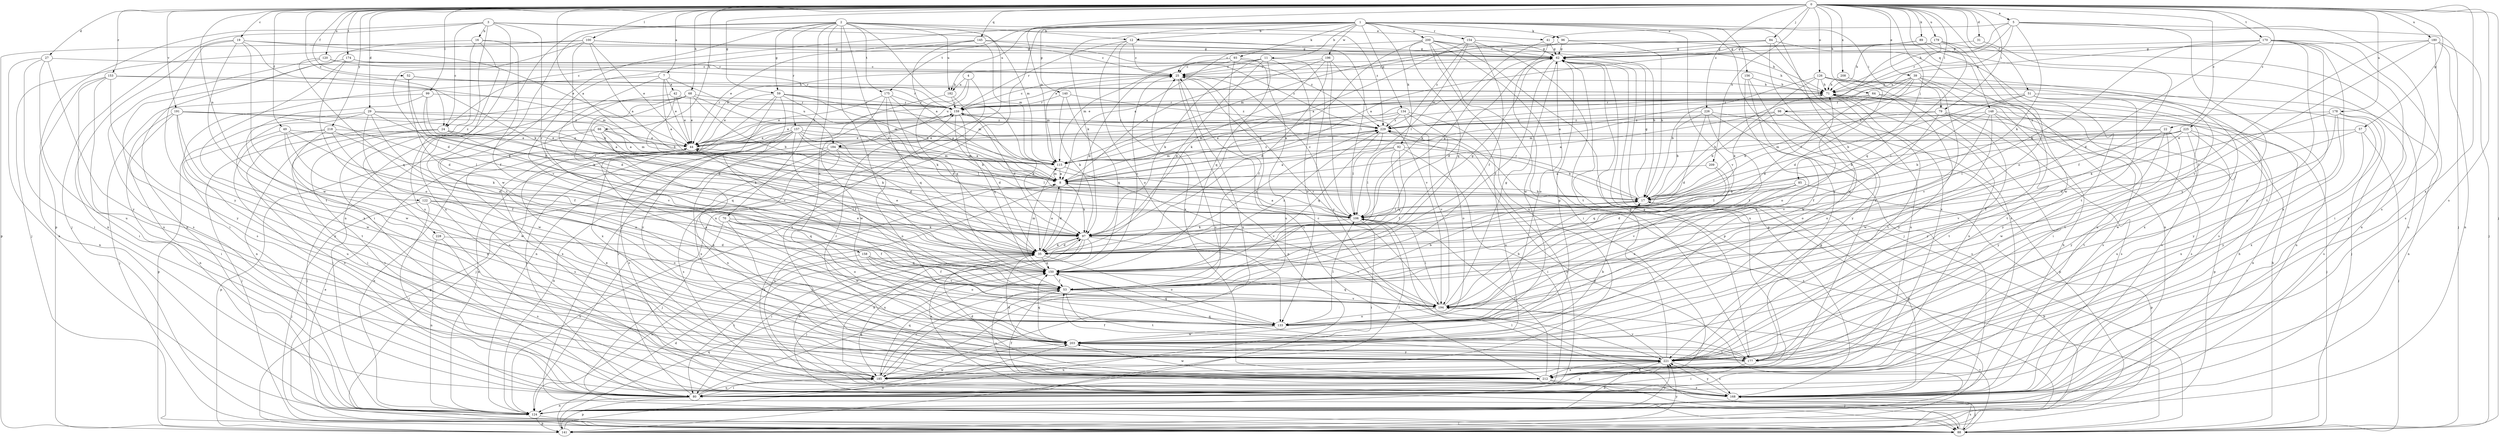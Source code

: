 strict digraph  {
0;
1;
2;
3;
4;
5;
7;
8;
11;
12;
16;
17;
19;
22;
24;
25;
27;
29;
31;
35;
39;
41;
42;
44;
49;
51;
52;
53;
57;
59;
62;
64;
66;
68;
70;
71;
79;
80;
84;
85;
88;
89;
92;
93;
96;
97;
98;
99;
100;
106;
115;
120;
122;
124;
126;
133;
134;
140;
141;
145;
148;
150;
153;
154;
156;
157;
158;
159;
168;
170;
174;
175;
177;
178;
179;
180;
182;
184;
185;
191;
194;
196;
200;
203;
208;
209;
212;
218;
221;
225;
226;
228;
229;
0 -> 5  [label=a];
0 -> 7  [label=a];
0 -> 8  [label=a];
0 -> 19  [label=c];
0 -> 22  [label=c];
0 -> 24  [label=c];
0 -> 27  [label=d];
0 -> 29  [label=d];
0 -> 31  [label=d];
0 -> 39  [label=e];
0 -> 49  [label=f];
0 -> 51  [label=f];
0 -> 52  [label=f];
0 -> 57  [label=g];
0 -> 59  [label=g];
0 -> 64  [label=h];
0 -> 66  [label=h];
0 -> 68  [label=h];
0 -> 79  [label=i];
0 -> 84  [label=j];
0 -> 85  [label=j];
0 -> 88  [label=j];
0 -> 89  [label=k];
0 -> 98  [label=l];
0 -> 99  [label=l];
0 -> 100  [label=l];
0 -> 115  [label=m];
0 -> 120  [label=n];
0 -> 122  [label=n];
0 -> 126  [label=o];
0 -> 133  [label=o];
0 -> 145  [label=q];
0 -> 148  [label=q];
0 -> 153  [label=r];
0 -> 168  [label=s];
0 -> 170  [label=t];
0 -> 174  [label=t];
0 -> 178  [label=u];
0 -> 179  [label=u];
0 -> 180  [label=u];
0 -> 191  [label=v];
0 -> 208  [label=x];
0 -> 209  [label=x];
0 -> 212  [label=x];
0 -> 218  [label=y];
0 -> 225  [label=z];
0 -> 226  [label=z];
1 -> 11  [label=b];
1 -> 12  [label=b];
1 -> 24  [label=c];
1 -> 79  [label=i];
1 -> 92  [label=k];
1 -> 93  [label=k];
1 -> 96  [label=k];
1 -> 97  [label=k];
1 -> 124  [label=n];
1 -> 134  [label=p];
1 -> 140  [label=p];
1 -> 154  [label=r];
1 -> 156  [label=r];
1 -> 175  [label=t];
1 -> 182  [label=u];
1 -> 194  [label=v];
1 -> 196  [label=w];
1 -> 200  [label=w];
1 -> 212  [label=x];
1 -> 221  [label=y];
2 -> 12  [label=b];
2 -> 35  [label=d];
2 -> 41  [label=e];
2 -> 53  [label=f];
2 -> 59  [label=g];
2 -> 70  [label=h];
2 -> 88  [label=j];
2 -> 106  [label=l];
2 -> 124  [label=n];
2 -> 133  [label=o];
2 -> 157  [label=r];
2 -> 175  [label=t];
2 -> 177  [label=t];
2 -> 182  [label=u];
2 -> 203  [label=w];
3 -> 16  [label=b];
3 -> 24  [label=c];
3 -> 88  [label=j];
3 -> 115  [label=m];
3 -> 141  [label=p];
3 -> 158  [label=r];
3 -> 168  [label=s];
3 -> 228  [label=z];
3 -> 229  [label=z];
4 -> 150  [label=q];
4 -> 182  [label=u];
4 -> 184  [label=u];
4 -> 212  [label=x];
5 -> 41  [label=e];
5 -> 71  [label=h];
5 -> 88  [label=j];
5 -> 97  [label=k];
5 -> 159  [label=r];
5 -> 168  [label=s];
5 -> 184  [label=u];
5 -> 221  [label=y];
7 -> 8  [label=a];
7 -> 35  [label=d];
7 -> 42  [label=e];
7 -> 44  [label=e];
7 -> 168  [label=s];
7 -> 184  [label=u];
8 -> 17  [label=b];
8 -> 35  [label=d];
8 -> 88  [label=j];
8 -> 97  [label=k];
8 -> 115  [label=m];
8 -> 185  [label=u];
11 -> 25  [label=c];
11 -> 35  [label=d];
11 -> 97  [label=k];
11 -> 115  [label=m];
11 -> 133  [label=o];
11 -> 150  [label=q];
11 -> 221  [label=y];
12 -> 25  [label=c];
12 -> 62  [label=g];
12 -> 106  [label=l];
12 -> 133  [label=o];
12 -> 159  [label=r];
12 -> 212  [label=x];
16 -> 53  [label=f];
16 -> 62  [label=g];
16 -> 80  [label=i];
16 -> 124  [label=n];
16 -> 185  [label=u];
17 -> 62  [label=g];
17 -> 71  [label=h];
17 -> 106  [label=l];
17 -> 159  [label=r];
19 -> 44  [label=e];
19 -> 62  [label=g];
19 -> 97  [label=k];
19 -> 124  [label=n];
19 -> 177  [label=t];
19 -> 203  [label=w];
19 -> 221  [label=y];
22 -> 17  [label=b];
22 -> 44  [label=e];
22 -> 177  [label=t];
22 -> 194  [label=v];
22 -> 203  [label=w];
22 -> 221  [label=y];
24 -> 44  [label=e];
24 -> 80  [label=i];
24 -> 88  [label=j];
24 -> 97  [label=k];
24 -> 150  [label=q];
24 -> 168  [label=s];
25 -> 71  [label=h];
25 -> 115  [label=m];
25 -> 141  [label=p];
25 -> 185  [label=u];
25 -> 194  [label=v];
27 -> 25  [label=c];
27 -> 80  [label=i];
27 -> 124  [label=n];
27 -> 185  [label=u];
27 -> 221  [label=y];
29 -> 8  [label=a];
29 -> 17  [label=b];
29 -> 53  [label=f];
29 -> 141  [label=p];
29 -> 203  [label=w];
29 -> 221  [label=y];
29 -> 229  [label=z];
31 -> 53  [label=f];
31 -> 62  [label=g];
35 -> 8  [label=a];
35 -> 44  [label=e];
35 -> 62  [label=g];
35 -> 80  [label=i];
35 -> 97  [label=k];
35 -> 133  [label=o];
35 -> 150  [label=q];
35 -> 229  [label=z];
39 -> 8  [label=a];
39 -> 44  [label=e];
39 -> 71  [label=h];
39 -> 106  [label=l];
39 -> 177  [label=t];
39 -> 185  [label=u];
39 -> 194  [label=v];
39 -> 212  [label=x];
39 -> 229  [label=z];
41 -> 62  [label=g];
41 -> 80  [label=i];
41 -> 97  [label=k];
42 -> 17  [label=b];
42 -> 44  [label=e];
42 -> 159  [label=r];
42 -> 194  [label=v];
44 -> 115  [label=m];
44 -> 124  [label=n];
44 -> 141  [label=p];
44 -> 168  [label=s];
49 -> 44  [label=e];
49 -> 53  [label=f];
49 -> 97  [label=k];
49 -> 185  [label=u];
49 -> 203  [label=w];
51 -> 17  [label=b];
51 -> 106  [label=l];
51 -> 124  [label=n];
51 -> 159  [label=r];
51 -> 177  [label=t];
51 -> 221  [label=y];
52 -> 35  [label=d];
52 -> 71  [label=h];
52 -> 97  [label=k];
52 -> 159  [label=r];
53 -> 17  [label=b];
53 -> 44  [label=e];
53 -> 168  [label=s];
53 -> 177  [label=t];
53 -> 185  [label=u];
53 -> 194  [label=v];
57 -> 35  [label=d];
57 -> 44  [label=e];
57 -> 88  [label=j];
57 -> 221  [label=y];
59 -> 8  [label=a];
59 -> 44  [label=e];
59 -> 97  [label=k];
59 -> 115  [label=m];
59 -> 159  [label=r];
59 -> 194  [label=v];
59 -> 212  [label=x];
59 -> 221  [label=y];
62 -> 25  [label=c];
62 -> 35  [label=d];
62 -> 44  [label=e];
62 -> 53  [label=f];
62 -> 133  [label=o];
62 -> 185  [label=u];
64 -> 8  [label=a];
64 -> 35  [label=d];
64 -> 159  [label=r];
64 -> 168  [label=s];
64 -> 221  [label=y];
66 -> 44  [label=e];
66 -> 88  [label=j];
66 -> 97  [label=k];
66 -> 115  [label=m];
66 -> 133  [label=o];
66 -> 212  [label=x];
68 -> 17  [label=b];
68 -> 35  [label=d];
68 -> 44  [label=e];
68 -> 53  [label=f];
68 -> 115  [label=m];
68 -> 124  [label=n];
68 -> 159  [label=r];
68 -> 168  [label=s];
70 -> 53  [label=f];
70 -> 97  [label=k];
70 -> 124  [label=n];
70 -> 133  [label=o];
70 -> 203  [label=w];
70 -> 221  [label=y];
71 -> 159  [label=r];
71 -> 168  [label=s];
71 -> 177  [label=t];
71 -> 212  [label=x];
79 -> 17  [label=b];
79 -> 115  [label=m];
79 -> 141  [label=p];
79 -> 168  [label=s];
79 -> 177  [label=t];
79 -> 194  [label=v];
79 -> 229  [label=z];
80 -> 106  [label=l];
80 -> 124  [label=n];
80 -> 141  [label=p];
80 -> 150  [label=q];
80 -> 159  [label=r];
80 -> 185  [label=u];
80 -> 203  [label=w];
80 -> 221  [label=y];
84 -> 25  [label=c];
84 -> 44  [label=e];
84 -> 62  [label=g];
84 -> 124  [label=n];
84 -> 203  [label=w];
84 -> 212  [label=x];
85 -> 17  [label=b];
85 -> 35  [label=d];
85 -> 106  [label=l];
85 -> 133  [label=o];
85 -> 141  [label=p];
88 -> 44  [label=e];
88 -> 71  [label=h];
88 -> 106  [label=l];
88 -> 168  [label=s];
88 -> 194  [label=v];
88 -> 229  [label=z];
89 -> 8  [label=a];
89 -> 62  [label=g];
89 -> 124  [label=n];
89 -> 177  [label=t];
92 -> 8  [label=a];
92 -> 17  [label=b];
92 -> 53  [label=f];
92 -> 80  [label=i];
92 -> 106  [label=l];
92 -> 115  [label=m];
92 -> 150  [label=q];
93 -> 25  [label=c];
93 -> 35  [label=d];
93 -> 53  [label=f];
93 -> 71  [label=h];
93 -> 185  [label=u];
96 -> 17  [label=b];
96 -> 62  [label=g];
96 -> 115  [label=m];
96 -> 168  [label=s];
97 -> 35  [label=d];
97 -> 80  [label=i];
97 -> 88  [label=j];
97 -> 168  [label=s];
97 -> 185  [label=u];
97 -> 194  [label=v];
98 -> 8  [label=a];
98 -> 17  [label=b];
98 -> 88  [label=j];
98 -> 133  [label=o];
98 -> 229  [label=z];
99 -> 88  [label=j];
99 -> 97  [label=k];
99 -> 106  [label=l];
99 -> 159  [label=r];
99 -> 203  [label=w];
100 -> 8  [label=a];
100 -> 25  [label=c];
100 -> 35  [label=d];
100 -> 44  [label=e];
100 -> 62  [label=g];
100 -> 71  [label=h];
100 -> 88  [label=j];
100 -> 97  [label=k];
100 -> 141  [label=p];
106 -> 8  [label=a];
106 -> 25  [label=c];
106 -> 62  [label=g];
106 -> 80  [label=i];
106 -> 97  [label=k];
115 -> 8  [label=a];
115 -> 194  [label=v];
115 -> 229  [label=z];
120 -> 25  [label=c];
120 -> 150  [label=q];
120 -> 159  [label=r];
120 -> 168  [label=s];
122 -> 80  [label=i];
122 -> 88  [label=j];
122 -> 106  [label=l];
122 -> 133  [label=o];
122 -> 150  [label=q];
124 -> 71  [label=h];
124 -> 88  [label=j];
124 -> 141  [label=p];
124 -> 221  [label=y];
124 -> 229  [label=z];
126 -> 17  [label=b];
126 -> 71  [label=h];
126 -> 80  [label=i];
126 -> 88  [label=j];
126 -> 97  [label=k];
126 -> 124  [label=n];
126 -> 168  [label=s];
126 -> 185  [label=u];
133 -> 71  [label=h];
133 -> 106  [label=l];
133 -> 150  [label=q];
133 -> 203  [label=w];
134 -> 44  [label=e];
134 -> 115  [label=m];
134 -> 133  [label=o];
134 -> 185  [label=u];
134 -> 194  [label=v];
134 -> 229  [label=z];
140 -> 97  [label=k];
140 -> 150  [label=q];
140 -> 159  [label=r];
140 -> 229  [label=z];
141 -> 17  [label=b];
141 -> 35  [label=d];
141 -> 62  [label=g];
141 -> 150  [label=q];
141 -> 203  [label=w];
141 -> 221  [label=y];
145 -> 8  [label=a];
145 -> 44  [label=e];
145 -> 62  [label=g];
145 -> 115  [label=m];
145 -> 194  [label=v];
145 -> 229  [label=z];
148 -> 53  [label=f];
148 -> 124  [label=n];
148 -> 133  [label=o];
148 -> 168  [label=s];
148 -> 203  [label=w];
148 -> 221  [label=y];
148 -> 229  [label=z];
150 -> 25  [label=c];
150 -> 53  [label=f];
150 -> 115  [label=m];
150 -> 229  [label=z];
153 -> 71  [label=h];
153 -> 80  [label=i];
153 -> 115  [label=m];
153 -> 124  [label=n];
153 -> 185  [label=u];
153 -> 221  [label=y];
154 -> 8  [label=a];
154 -> 53  [label=f];
154 -> 62  [label=g];
154 -> 106  [label=l];
154 -> 177  [label=t];
154 -> 229  [label=z];
156 -> 71  [label=h];
156 -> 133  [label=o];
156 -> 203  [label=w];
156 -> 221  [label=y];
157 -> 8  [label=a];
157 -> 17  [label=b];
157 -> 35  [label=d];
157 -> 44  [label=e];
157 -> 53  [label=f];
157 -> 80  [label=i];
157 -> 106  [label=l];
157 -> 124  [label=n];
157 -> 168  [label=s];
157 -> 212  [label=x];
158 -> 53  [label=f];
158 -> 124  [label=n];
158 -> 133  [label=o];
158 -> 150  [label=q];
158 -> 194  [label=v];
159 -> 25  [label=c];
159 -> 35  [label=d];
159 -> 88  [label=j];
159 -> 97  [label=k];
159 -> 150  [label=q];
159 -> 229  [label=z];
168 -> 8  [label=a];
168 -> 17  [label=b];
168 -> 53  [label=f];
168 -> 62  [label=g];
168 -> 71  [label=h];
168 -> 88  [label=j];
168 -> 221  [label=y];
170 -> 35  [label=d];
170 -> 62  [label=g];
170 -> 71  [label=h];
170 -> 80  [label=i];
170 -> 97  [label=k];
170 -> 168  [label=s];
170 -> 177  [label=t];
170 -> 212  [label=x];
170 -> 221  [label=y];
174 -> 25  [label=c];
174 -> 80  [label=i];
174 -> 133  [label=o];
174 -> 212  [label=x];
174 -> 229  [label=z];
175 -> 8  [label=a];
175 -> 35  [label=d];
175 -> 44  [label=e];
175 -> 150  [label=q];
175 -> 159  [label=r];
175 -> 203  [label=w];
177 -> 62  [label=g];
177 -> 80  [label=i];
177 -> 150  [label=q];
177 -> 159  [label=r];
177 -> 212  [label=x];
178 -> 97  [label=k];
178 -> 168  [label=s];
178 -> 203  [label=w];
178 -> 212  [label=x];
178 -> 221  [label=y];
178 -> 229  [label=z];
179 -> 62  [label=g];
179 -> 71  [label=h];
179 -> 115  [label=m];
179 -> 124  [label=n];
179 -> 150  [label=q];
179 -> 203  [label=w];
180 -> 53  [label=f];
180 -> 62  [label=g];
180 -> 80  [label=i];
180 -> 88  [label=j];
180 -> 124  [label=n];
180 -> 194  [label=v];
182 -> 35  [label=d];
182 -> 124  [label=n];
182 -> 159  [label=r];
184 -> 106  [label=l];
184 -> 115  [label=m];
184 -> 124  [label=n];
184 -> 133  [label=o];
184 -> 141  [label=p];
184 -> 168  [label=s];
184 -> 212  [label=x];
185 -> 25  [label=c];
185 -> 35  [label=d];
185 -> 80  [label=i];
185 -> 97  [label=k];
185 -> 150  [label=q];
191 -> 8  [label=a];
191 -> 80  [label=i];
191 -> 106  [label=l];
191 -> 124  [label=n];
191 -> 177  [label=t];
191 -> 203  [label=w];
191 -> 229  [label=z];
194 -> 17  [label=b];
194 -> 62  [label=g];
194 -> 106  [label=l];
194 -> 133  [label=o];
194 -> 150  [label=q];
196 -> 8  [label=a];
196 -> 25  [label=c];
196 -> 35  [label=d];
196 -> 97  [label=k];
196 -> 106  [label=l];
196 -> 194  [label=v];
200 -> 8  [label=a];
200 -> 17  [label=b];
200 -> 62  [label=g];
200 -> 88  [label=j];
200 -> 97  [label=k];
200 -> 141  [label=p];
200 -> 150  [label=q];
200 -> 185  [label=u];
200 -> 203  [label=w];
203 -> 17  [label=b];
203 -> 44  [label=e];
203 -> 62  [label=g];
203 -> 150  [label=q];
203 -> 177  [label=t];
203 -> 221  [label=y];
208 -> 35  [label=d];
208 -> 71  [label=h];
209 -> 8  [label=a];
209 -> 150  [label=q];
209 -> 194  [label=v];
212 -> 25  [label=c];
212 -> 35  [label=d];
212 -> 44  [label=e];
212 -> 88  [label=j];
212 -> 106  [label=l];
212 -> 168  [label=s];
212 -> 203  [label=w];
218 -> 35  [label=d];
218 -> 44  [label=e];
218 -> 80  [label=i];
218 -> 133  [label=o];
218 -> 168  [label=s];
218 -> 212  [label=x];
221 -> 25  [label=c];
221 -> 35  [label=d];
221 -> 53  [label=f];
221 -> 62  [label=g];
221 -> 124  [label=n];
221 -> 168  [label=s];
221 -> 185  [label=u];
221 -> 194  [label=v];
221 -> 212  [label=x];
225 -> 17  [label=b];
225 -> 44  [label=e];
225 -> 53  [label=f];
225 -> 106  [label=l];
225 -> 115  [label=m];
225 -> 185  [label=u];
225 -> 212  [label=x];
225 -> 221  [label=y];
226 -> 17  [label=b];
226 -> 35  [label=d];
226 -> 53  [label=f];
226 -> 141  [label=p];
226 -> 168  [label=s];
226 -> 229  [label=z];
228 -> 35  [label=d];
228 -> 124  [label=n];
228 -> 168  [label=s];
229 -> 44  [label=e];
229 -> 106  [label=l];
229 -> 141  [label=p];
229 -> 150  [label=q];
}
